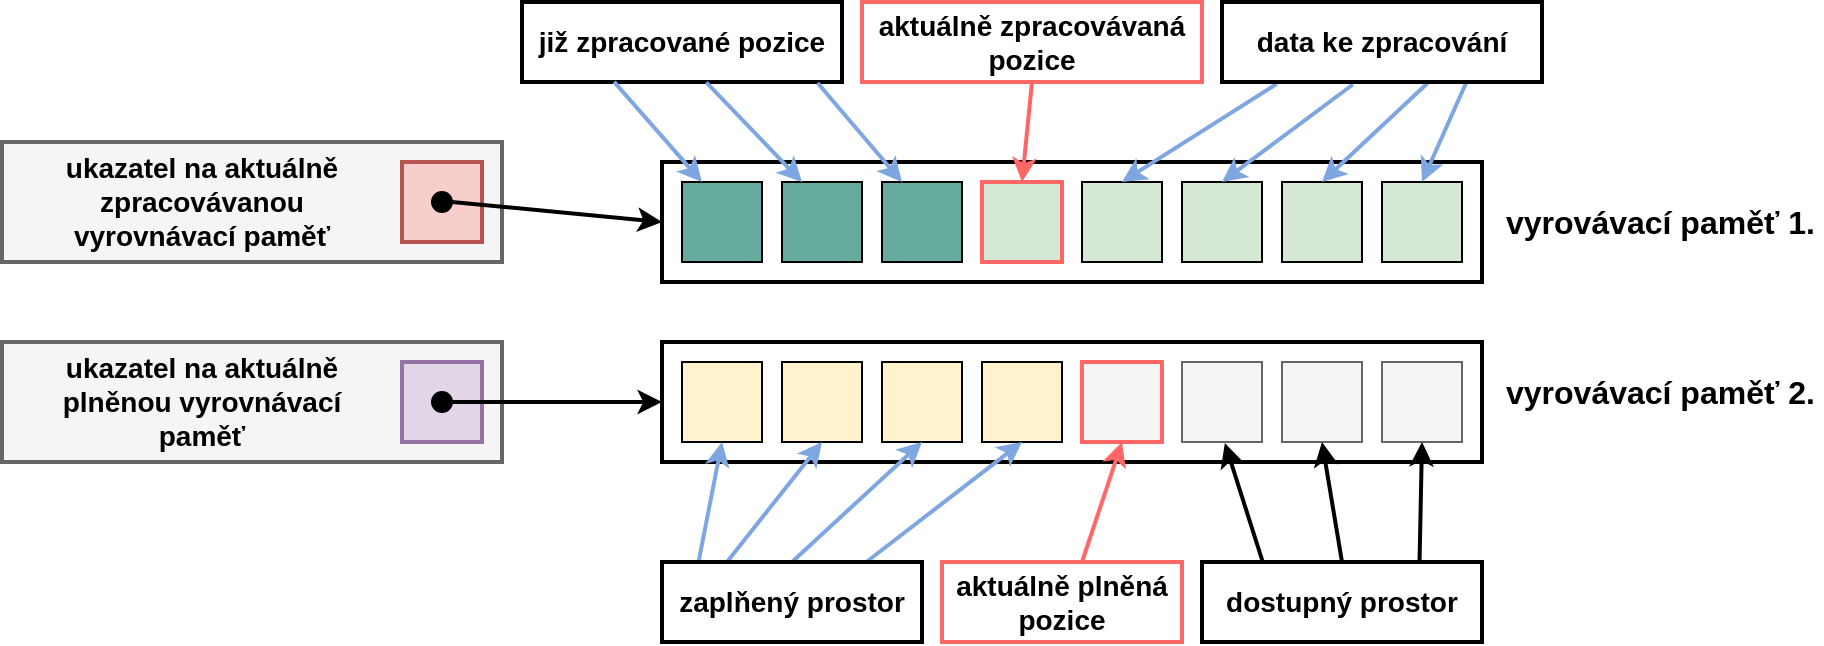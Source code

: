 <mxfile version="26.0.16">
  <diagram name="Page-1" id="yemK1RHiytBgeVTnCbib">
    <mxGraphModel dx="1195" dy="697" grid="1" gridSize="10" guides="1" tooltips="1" connect="1" arrows="1" fold="1" page="1" pageScale="1" pageWidth="1169" pageHeight="827" math="0" shadow="0">
      <root>
        <mxCell id="0" />
        <mxCell id="1" parent="0" />
        <mxCell id="b6AWBv6WjuST_QAyf0BA-1" value="" style="rounded=0;whiteSpace=wrap;html=1;strokeWidth=2;" parent="1" vertex="1">
          <mxGeometry x="350" y="160" width="160" height="40" as="geometry" />
        </mxCell>
        <mxCell id="b6AWBv6WjuST_QAyf0BA-2" value="" style="rounded=0;whiteSpace=wrap;html=1;strokeWidth=2;" parent="1" vertex="1">
          <mxGeometry x="420" y="330" width="410" height="60" as="geometry" />
        </mxCell>
        <mxCell id="b6AWBv6WjuST_QAyf0BA-3" value="" style="rounded=0;whiteSpace=wrap;html=1;fillColor=#fff2cc;strokeColor=#000000;strokeWidth=1;" parent="1" vertex="1">
          <mxGeometry x="430" y="340" width="40" height="40" as="geometry" />
        </mxCell>
        <mxCell id="b6AWBv6WjuST_QAyf0BA-4" value="" style="rounded=0;whiteSpace=wrap;html=1;fillColor=#fff2cc;strokeColor=#000000;" parent="1" vertex="1">
          <mxGeometry x="480" y="340" width="40" height="40" as="geometry" />
        </mxCell>
        <mxCell id="b6AWBv6WjuST_QAyf0BA-5" value="" style="rounded=0;whiteSpace=wrap;html=1;fillColor=#fff2cc;strokeColor=#000000;" parent="1" vertex="1">
          <mxGeometry x="530" y="340" width="40" height="40" as="geometry" />
        </mxCell>
        <mxCell id="b6AWBv6WjuST_QAyf0BA-6" value="" style="rounded=0;whiteSpace=wrap;html=1;fillColor=#fff2cc;strokeColor=#000000;" parent="1" vertex="1">
          <mxGeometry x="580" y="340" width="40" height="40" as="geometry" />
        </mxCell>
        <mxCell id="b6AWBv6WjuST_QAyf0BA-7" value="" style="rounded=0;whiteSpace=wrap;html=1;fillColor=#f5f5f5;strokeColor=#FF6666;fontColor=#333333;strokeWidth=2;" parent="1" vertex="1">
          <mxGeometry x="630" y="340" width="40" height="40" as="geometry" />
        </mxCell>
        <mxCell id="b6AWBv6WjuST_QAyf0BA-8" value="" style="rounded=0;whiteSpace=wrap;html=1;strokeWidth=2;" parent="1" vertex="1">
          <mxGeometry x="420" y="240" width="410" height="60" as="geometry" />
        </mxCell>
        <mxCell id="b6AWBv6WjuST_QAyf0BA-9" value="" style="rounded=0;whiteSpace=wrap;html=1;fillColor=#d5e8d4;strokeColor=#000000;" parent="1" vertex="1">
          <mxGeometry x="780" y="250" width="40" height="40" as="geometry" />
        </mxCell>
        <mxCell id="b6AWBv6WjuST_QAyf0BA-10" value="" style="rounded=0;whiteSpace=wrap;html=1;fillColor=#d5e8d4;strokeColor=#000000;" parent="1" vertex="1">
          <mxGeometry x="680" y="250" width="40" height="40" as="geometry" />
        </mxCell>
        <mxCell id="b6AWBv6WjuST_QAyf0BA-11" value="" style="rounded=0;whiteSpace=wrap;html=1;fillColor=#d5e8d4;strokeColor=#000000;" parent="1" vertex="1">
          <mxGeometry x="730" y="250" width="40" height="40" as="geometry" />
        </mxCell>
        <mxCell id="b6AWBv6WjuST_QAyf0BA-12" value="" style="rounded=0;whiteSpace=wrap;html=1;fillColor=#d5e8d4;strokeColor=#FF6666;strokeWidth=2;" parent="1" vertex="1">
          <mxGeometry x="580" y="250" width="40" height="40" as="geometry" />
        </mxCell>
        <mxCell id="b6AWBv6WjuST_QAyf0BA-13" value="" style="rounded=0;whiteSpace=wrap;html=1;fillColor=#d5e8d4;strokeColor=#000000;" parent="1" vertex="1">
          <mxGeometry x="630" y="250" width="40" height="40" as="geometry" />
        </mxCell>
        <mxCell id="b6AWBv6WjuST_QAyf0BA-14" value="" style="rounded=0;whiteSpace=wrap;html=1;fillColor=#67AB9F;strokeColor=#000000;" parent="1" vertex="1">
          <mxGeometry x="480" y="250" width="40" height="40" as="geometry" />
        </mxCell>
        <mxCell id="b6AWBv6WjuST_QAyf0BA-15" value="" style="rounded=0;whiteSpace=wrap;html=1;fillColor=#67AB9F;strokeColor=#000000;" parent="1" vertex="1">
          <mxGeometry x="530" y="250" width="40" height="40" as="geometry" />
        </mxCell>
        <mxCell id="b6AWBv6WjuST_QAyf0BA-16" value="" style="rounded=0;whiteSpace=wrap;html=1;fillColor=#67AB9F;strokeColor=#000000;strokeWidth=1;" parent="1" vertex="1">
          <mxGeometry x="430" y="250" width="40" height="40" as="geometry" />
        </mxCell>
        <mxCell id="b6AWBv6WjuST_QAyf0BA-17" value="" style="endArrow=classic;html=1;rounded=0;entryX=0.25;entryY=0;entryDx=0;entryDy=0;fillColor=#f8cecc;strokeColor=#7EA6E0;exitX=0.288;exitY=0.999;exitDx=0;exitDy=0;exitPerimeter=0;strokeWidth=2;" parent="1" source="b6AWBv6WjuST_QAyf0BA-20" target="b6AWBv6WjuST_QAyf0BA-16" edge="1">
          <mxGeometry width="50" height="50" relative="1" as="geometry">
            <mxPoint x="390" y="190" as="sourcePoint" />
            <mxPoint x="400" y="150" as="targetPoint" />
          </mxGeometry>
        </mxCell>
        <mxCell id="b6AWBv6WjuST_QAyf0BA-18" value="" style="endArrow=classic;html=1;rounded=0;entryX=0.25;entryY=0;entryDx=0;entryDy=0;fillColor=#f8cecc;strokeColor=#7EA6E0;exitX=0.576;exitY=1.005;exitDx=0;exitDy=0;exitPerimeter=0;strokeWidth=2;" parent="1" source="b6AWBv6WjuST_QAyf0BA-20" target="b6AWBv6WjuST_QAyf0BA-14" edge="1">
          <mxGeometry width="50" height="50" relative="1" as="geometry">
            <mxPoint x="410" y="190" as="sourcePoint" />
            <mxPoint x="450" y="250" as="targetPoint" />
          </mxGeometry>
        </mxCell>
        <mxCell id="b6AWBv6WjuST_QAyf0BA-19" value="" style="endArrow=classic;html=1;rounded=0;entryX=0.25;entryY=0;entryDx=0;entryDy=0;fillColor=#f8cecc;strokeColor=#7EA6E0;exitX=0.924;exitY=1.012;exitDx=0;exitDy=0;exitPerimeter=0;strokeWidth=2;" parent="1" source="b6AWBv6WjuST_QAyf0BA-20" edge="1">
          <mxGeometry width="50" height="50" relative="1" as="geometry">
            <mxPoint x="460" y="190" as="sourcePoint" />
            <mxPoint x="540" y="250" as="targetPoint" />
          </mxGeometry>
        </mxCell>
        <mxCell id="b6AWBv6WjuST_QAyf0BA-20" value="&lt;b&gt;&lt;font style=&quot;font-size: 14px;&quot;&gt;již zpracované pozice&lt;/font&gt;&lt;/b&gt;" style="text;html=1;align=center;verticalAlign=middle;whiteSpace=wrap;rounded=0;strokeWidth=2;" parent="1" vertex="1">
          <mxGeometry x="350" y="160" width="160" height="40" as="geometry" />
        </mxCell>
        <mxCell id="b6AWBv6WjuST_QAyf0BA-21" value="" style="endArrow=classic;html=1;rounded=0;entryX=0.5;entryY=0;entryDx=0;entryDy=0;fillColor=#dae8fc;strokeColor=#FF6666;exitX=0.5;exitY=1;exitDx=0;exitDy=0;strokeWidth=2;" parent="1" source="b6AWBv6WjuST_QAyf0BA-56" target="b6AWBv6WjuST_QAyf0BA-12" edge="1">
          <mxGeometry width="50" height="50" relative="1" as="geometry">
            <mxPoint x="600" y="210" as="sourcePoint" />
            <mxPoint x="590" y="300" as="targetPoint" />
          </mxGeometry>
        </mxCell>
        <mxCell id="b6AWBv6WjuST_QAyf0BA-22" value="" style="endArrow=classic;html=1;rounded=0;exitX=0.171;exitY=1.022;exitDx=0;exitDy=0;entryX=0.5;entryY=0;entryDx=0;entryDy=0;fillColor=#fff2cc;strokeColor=#7EA6E0;exitPerimeter=0;strokeWidth=2;" parent="1" source="b6AWBv6WjuST_QAyf0BA-26" target="b6AWBv6WjuST_QAyf0BA-13" edge="1">
          <mxGeometry width="50" height="50" relative="1" as="geometry">
            <mxPoint x="680.0" y="190" as="sourcePoint" />
            <mxPoint x="720" y="300" as="targetPoint" />
          </mxGeometry>
        </mxCell>
        <mxCell id="b6AWBv6WjuST_QAyf0BA-23" value="" style="endArrow=classic;html=1;rounded=0;exitX=0.409;exitY=1.031;exitDx=0;exitDy=0;entryX=0.5;entryY=0;entryDx=0;entryDy=0;fillColor=#fff2cc;strokeColor=#7EA6E0;exitPerimeter=0;strokeWidth=2;" parent="1" source="b6AWBv6WjuST_QAyf0BA-26" target="b6AWBv6WjuST_QAyf0BA-10" edge="1">
          <mxGeometry width="50" height="50" relative="1" as="geometry">
            <mxPoint x="701.42" y="191.38" as="sourcePoint" />
            <mxPoint x="720" y="300" as="targetPoint" />
          </mxGeometry>
        </mxCell>
        <mxCell id="b6AWBv6WjuST_QAyf0BA-24" value="" style="endArrow=classic;html=1;rounded=0;exitX=0.642;exitY=1.016;exitDx=0;exitDy=0;entryX=0.5;entryY=0;entryDx=0;entryDy=0;fillColor=#fff2cc;strokeColor=#7EA6E0;exitPerimeter=0;strokeWidth=2;" parent="1" source="b6AWBv6WjuST_QAyf0BA-26" target="b6AWBv6WjuST_QAyf0BA-11" edge="1">
          <mxGeometry width="50" height="50" relative="1" as="geometry">
            <mxPoint x="725" y="190" as="sourcePoint" />
            <mxPoint x="710" y="260" as="targetPoint" />
          </mxGeometry>
        </mxCell>
        <mxCell id="b6AWBv6WjuST_QAyf0BA-25" value="" style="endArrow=classic;html=1;rounded=0;exitX=0.764;exitY=1;exitDx=0;exitDy=0;entryX=0.5;entryY=0;entryDx=0;entryDy=0;fillColor=#fff2cc;strokeColor=#7EA6E0;exitPerimeter=0;strokeWidth=2;" parent="1" source="b6AWBv6WjuST_QAyf0BA-26" target="b6AWBv6WjuST_QAyf0BA-9" edge="1">
          <mxGeometry width="50" height="50" relative="1" as="geometry">
            <mxPoint x="770" y="190" as="sourcePoint" />
            <mxPoint x="760" y="260" as="targetPoint" />
          </mxGeometry>
        </mxCell>
        <mxCell id="b6AWBv6WjuST_QAyf0BA-26" value="&lt;font style=&quot;font-size: 14px;&quot;&gt;&lt;b style=&quot;&quot;&gt;data ke zpracování&lt;/b&gt;&lt;/font&gt;" style="rounded=0;whiteSpace=wrap;html=1;strokeColor=#000000;strokeWidth=2;" parent="1" vertex="1">
          <mxGeometry x="700" y="160" width="160" height="40" as="geometry" />
        </mxCell>
        <mxCell id="b6AWBv6WjuST_QAyf0BA-27" value="&lt;font style=&quot;font-size: 16px;&quot;&gt;&lt;b style=&quot;&quot;&gt;vyrovávací paměť 1.&lt;/b&gt;&lt;/font&gt;" style="text;html=1;align=left;verticalAlign=middle;whiteSpace=wrap;rounded=0;" parent="1" vertex="1">
          <mxGeometry x="840" y="255" width="160" height="30" as="geometry" />
        </mxCell>
        <mxCell id="b6AWBv6WjuST_QAyf0BA-28" value="&lt;font style=&quot;font-size: 16px;&quot;&gt;&lt;b style=&quot;&quot;&gt;vyrovávací paměť 2.&lt;/b&gt;&lt;/font&gt;" style="text;html=1;align=left;verticalAlign=middle;whiteSpace=wrap;rounded=0;" parent="1" vertex="1">
          <mxGeometry x="840" y="340" width="160" height="30" as="geometry" />
        </mxCell>
        <mxCell id="b6AWBv6WjuST_QAyf0BA-29" value="" style="rounded=0;whiteSpace=wrap;html=1;fillColor=#f5f5f5;fontColor=#333333;strokeColor=#666666;strokeWidth=2;" parent="1" vertex="1">
          <mxGeometry x="90" y="330" width="250" height="60" as="geometry" />
        </mxCell>
        <mxCell id="b6AWBv6WjuST_QAyf0BA-30" value="&lt;b&gt;&lt;font style=&quot;font-size: 14px;&quot;&gt;ukazatel na aktuálně plněnou vyrovnávací paměť&lt;/font&gt;&lt;/b&gt;" style="text;html=1;align=center;verticalAlign=middle;whiteSpace=wrap;rounded=0;" parent="1" vertex="1">
          <mxGeometry x="100" y="330" width="180" height="60" as="geometry" />
        </mxCell>
        <mxCell id="b6AWBv6WjuST_QAyf0BA-31" value="" style="rounded=0;whiteSpace=wrap;html=1;fillColor=#e1d5e7;strokeColor=#9673a6;strokeWidth=2;" parent="1" vertex="1">
          <mxGeometry x="290" y="340" width="40" height="40" as="geometry" />
        </mxCell>
        <mxCell id="b6AWBv6WjuST_QAyf0BA-32" value="" style="endArrow=classic;html=1;rounded=0;exitX=1;exitY=0.5;exitDx=0;exitDy=0;entryX=0;entryY=0.5;entryDx=0;entryDy=0;strokeWidth=2;" parent="1" source="b6AWBv6WjuST_QAyf0BA-33" target="b6AWBv6WjuST_QAyf0BA-2" edge="1">
          <mxGeometry width="50" height="50" relative="1" as="geometry">
            <mxPoint x="290" y="380" as="sourcePoint" />
            <mxPoint x="300" y="342" as="targetPoint" />
          </mxGeometry>
        </mxCell>
        <mxCell id="b6AWBv6WjuST_QAyf0BA-33" value="" style="ellipse;whiteSpace=wrap;html=1;aspect=fixed;fillColor=#000000;" parent="1" vertex="1">
          <mxGeometry x="305" y="355" width="10" height="10" as="geometry" />
        </mxCell>
        <mxCell id="b6AWBv6WjuST_QAyf0BA-34" value="" style="rounded=0;whiteSpace=wrap;html=1;fillColor=#f5f5f5;fontColor=#333333;strokeColor=#666666;strokeWidth=2;" parent="1" vertex="1">
          <mxGeometry x="90" y="230" width="250" height="60" as="geometry" />
        </mxCell>
        <mxCell id="b6AWBv6WjuST_QAyf0BA-35" value="&lt;b&gt;&lt;font style=&quot;font-size: 14px;&quot;&gt;ukazatel na aktuálně zpracovávanou vyrovnávací paměť&lt;/font&gt;&lt;/b&gt;" style="text;html=1;align=center;verticalAlign=middle;whiteSpace=wrap;rounded=0;" parent="1" vertex="1">
          <mxGeometry x="100" y="230" width="180" height="60" as="geometry" />
        </mxCell>
        <mxCell id="b6AWBv6WjuST_QAyf0BA-36" value="" style="rounded=0;whiteSpace=wrap;html=1;fillColor=#f8cecc;strokeColor=#b85450;strokeWidth=2;" parent="1" vertex="1">
          <mxGeometry x="290" y="240" width="40" height="40" as="geometry" />
        </mxCell>
        <mxCell id="b6AWBv6WjuST_QAyf0BA-37" value="" style="ellipse;whiteSpace=wrap;html=1;aspect=fixed;fillColor=#000000;" parent="1" vertex="1">
          <mxGeometry x="305" y="255" width="10" height="10" as="geometry" />
        </mxCell>
        <mxCell id="b6AWBv6WjuST_QAyf0BA-38" value="" style="endArrow=classic;html=1;rounded=0;exitX=1;exitY=0.5;exitDx=0;exitDy=0;entryX=0;entryY=0.5;entryDx=0;entryDy=0;strokeWidth=2;" parent="1" source="b6AWBv6WjuST_QAyf0BA-37" target="b6AWBv6WjuST_QAyf0BA-8" edge="1">
          <mxGeometry width="50" height="50" relative="1" as="geometry">
            <mxPoint x="190" y="290" as="sourcePoint" />
            <mxPoint x="380" y="250" as="targetPoint" />
          </mxGeometry>
        </mxCell>
        <mxCell id="b6AWBv6WjuST_QAyf0BA-39" value="" style="rounded=0;whiteSpace=wrap;html=1;fillColor=#f5f5f5;strokeColor=#666666;fontColor=#333333;" parent="1" vertex="1">
          <mxGeometry x="680" y="340" width="40" height="40" as="geometry" />
        </mxCell>
        <mxCell id="b6AWBv6WjuST_QAyf0BA-40" value="" style="rounded=0;whiteSpace=wrap;html=1;fillColor=#f5f5f5;strokeColor=#666666;fontColor=#333333;" parent="1" vertex="1">
          <mxGeometry x="730" y="340" width="40" height="40" as="geometry" />
        </mxCell>
        <mxCell id="b6AWBv6WjuST_QAyf0BA-41" value="" style="rounded=0;whiteSpace=wrap;html=1;fillColor=#f5f5f5;strokeColor=#666666;fontColor=#333333;" parent="1" vertex="1">
          <mxGeometry x="780" y="340" width="40" height="40" as="geometry" />
        </mxCell>
        <mxCell id="b6AWBv6WjuST_QAyf0BA-42" value="" style="endArrow=classic;html=1;rounded=0;entryX=0.5;entryY=1;entryDx=0;entryDy=0;fillColor=#f8cecc;strokeColor=#7EA6E0;exitX=0.142;exitY=-0.023;exitDx=0;exitDy=0;exitPerimeter=0;strokeWidth=2;" parent="1" source="b6AWBv6WjuST_QAyf0BA-47" target="b6AWBv6WjuST_QAyf0BA-3" edge="1">
          <mxGeometry width="50" height="50" relative="1" as="geometry">
            <mxPoint x="470" y="440" as="sourcePoint" />
            <mxPoint x="455" y="460" as="targetPoint" />
          </mxGeometry>
        </mxCell>
        <mxCell id="b6AWBv6WjuST_QAyf0BA-43" value="" style="endArrow=classic;html=1;rounded=0;entryX=0.5;entryY=1;entryDx=0;entryDy=0;fillColor=#f8cecc;strokeColor=#7EA6E0;exitX=0.25;exitY=0;exitDx=0;exitDy=0;strokeWidth=2;" parent="1" source="b6AWBv6WjuST_QAyf0BA-47" edge="1">
          <mxGeometry width="50" height="50" relative="1" as="geometry">
            <mxPoint x="510" y="440" as="sourcePoint" />
            <mxPoint x="500" y="380" as="targetPoint" />
          </mxGeometry>
        </mxCell>
        <mxCell id="b6AWBv6WjuST_QAyf0BA-44" value="" style="endArrow=classic;html=1;rounded=0;entryX=0.5;entryY=1;entryDx=0;entryDy=0;fillColor=#f8cecc;strokeColor=#7EA6E0;exitX=0.5;exitY=0;exitDx=0;exitDy=0;strokeWidth=2;" parent="1" source="b6AWBv6WjuST_QAyf0BA-47" edge="1">
          <mxGeometry width="50" height="50" relative="1" as="geometry">
            <mxPoint x="530" y="440" as="sourcePoint" />
            <mxPoint x="550" y="380" as="targetPoint" />
          </mxGeometry>
        </mxCell>
        <mxCell id="b6AWBv6WjuST_QAyf0BA-45" value="" style="endArrow=classic;html=1;rounded=0;entryX=0.5;entryY=1;entryDx=0;entryDy=0;fillColor=#f8cecc;strokeColor=#7EA6E0;exitX=0.786;exitY=0;exitDx=0;exitDy=0;exitPerimeter=0;strokeWidth=2;" parent="1" source="b6AWBv6WjuST_QAyf0BA-47" target="b6AWBv6WjuST_QAyf0BA-6" edge="1">
          <mxGeometry width="50" height="50" relative="1" as="geometry">
            <mxPoint x="570" y="440" as="sourcePoint" />
            <mxPoint x="605" y="380" as="targetPoint" />
          </mxGeometry>
        </mxCell>
        <mxCell id="b6AWBv6WjuST_QAyf0BA-46" value="" style="rounded=0;whiteSpace=wrap;html=1;strokeWidth=2;" parent="1" vertex="1">
          <mxGeometry x="420" y="440" width="130" height="40" as="geometry" />
        </mxCell>
        <mxCell id="b6AWBv6WjuST_QAyf0BA-47" value="&lt;b&gt;&lt;font style=&quot;font-size: 14px;&quot;&gt;zaplňený prostor&lt;/font&gt;&lt;/b&gt;" style="text;html=1;align=center;verticalAlign=middle;whiteSpace=wrap;rounded=0;" parent="1" vertex="1">
          <mxGeometry x="420" y="440" width="130" height="40" as="geometry" />
        </mxCell>
        <mxCell id="b6AWBv6WjuST_QAyf0BA-48" value="" style="rounded=0;whiteSpace=wrap;html=1;strokeWidth=2;" parent="1" vertex="1">
          <mxGeometry x="690" y="440" width="140" height="40" as="geometry" />
        </mxCell>
        <mxCell id="b6AWBv6WjuST_QAyf0BA-49" value="&lt;b&gt;&lt;font style=&quot;font-size: 14px;&quot;&gt;dostupný prostor&lt;/font&gt;&lt;/b&gt;" style="text;html=1;align=center;verticalAlign=middle;whiteSpace=wrap;rounded=0;" parent="1" vertex="1">
          <mxGeometry x="690" y="440" width="140" height="40" as="geometry" />
        </mxCell>
        <mxCell id="b6AWBv6WjuST_QAyf0BA-50" value="" style="endArrow=classic;html=1;rounded=0;entryX=0.5;entryY=1;entryDx=0;entryDy=0;strokeColor=#FF6666;strokeWidth=2;" parent="1" target="b6AWBv6WjuST_QAyf0BA-7" edge="1">
          <mxGeometry width="50" height="50" relative="1" as="geometry">
            <mxPoint x="630" y="440" as="sourcePoint" />
            <mxPoint x="700" y="440" as="targetPoint" />
          </mxGeometry>
        </mxCell>
        <mxCell id="b6AWBv6WjuST_QAyf0BA-51" value="" style="endArrow=classic;html=1;rounded=0;entryX=0.536;entryY=1.013;entryDx=0;entryDy=0;entryPerimeter=0;exitX=0.215;exitY=-0.022;exitDx=0;exitDy=0;exitPerimeter=0;strokeWidth=2;" parent="1" source="b6AWBv6WjuST_QAyf0BA-49" target="b6AWBv6WjuST_QAyf0BA-39" edge="1">
          <mxGeometry width="50" height="50" relative="1" as="geometry">
            <mxPoint x="660" y="470" as="sourcePoint" />
            <mxPoint x="710" y="420" as="targetPoint" />
          </mxGeometry>
        </mxCell>
        <mxCell id="b6AWBv6WjuST_QAyf0BA-52" value="" style="endArrow=classic;html=1;rounded=0;entryX=0.5;entryY=1;entryDx=0;entryDy=0;exitX=0.5;exitY=0;exitDx=0;exitDy=0;strokeWidth=2;" parent="1" source="b6AWBv6WjuST_QAyf0BA-49" target="b6AWBv6WjuST_QAyf0BA-40" edge="1">
          <mxGeometry width="50" height="50" relative="1" as="geometry">
            <mxPoint x="699" y="450" as="sourcePoint" />
            <mxPoint x="711" y="391" as="targetPoint" />
          </mxGeometry>
        </mxCell>
        <mxCell id="b6AWBv6WjuST_QAyf0BA-53" value="" style="endArrow=classic;html=1;rounded=0;exitX=0.777;exitY=-0.017;exitDx=0;exitDy=0;exitPerimeter=0;entryX=0.5;entryY=1;entryDx=0;entryDy=0;strokeWidth=2;" parent="1" source="b6AWBv6WjuST_QAyf0BA-49" target="b6AWBv6WjuST_QAyf0BA-41" edge="1">
          <mxGeometry width="50" height="50" relative="1" as="geometry">
            <mxPoint x="760" y="450" as="sourcePoint" />
            <mxPoint x="810" y="400" as="targetPoint" />
          </mxGeometry>
        </mxCell>
        <mxCell id="b6AWBv6WjuST_QAyf0BA-54" value="" style="rounded=0;whiteSpace=wrap;html=1;strokeColor=#FF6666;strokeWidth=2;" parent="1" vertex="1">
          <mxGeometry x="560" y="440" width="120" height="40" as="geometry" />
        </mxCell>
        <mxCell id="b6AWBv6WjuST_QAyf0BA-55" value="&lt;b&gt;&lt;font style=&quot;font-size: 14px;&quot;&gt;aktuálně plněná&lt;/font&gt;&lt;/b&gt;&lt;div&gt;&lt;b&gt;&lt;font style=&quot;font-size: 14px;&quot;&gt;pozice&lt;/font&gt;&lt;/b&gt;&lt;/div&gt;" style="text;html=1;align=center;verticalAlign=middle;whiteSpace=wrap;rounded=0;" parent="1" vertex="1">
          <mxGeometry x="560" y="440" width="120" height="40" as="geometry" />
        </mxCell>
        <mxCell id="b6AWBv6WjuST_QAyf0BA-56" value="" style="rounded=0;whiteSpace=wrap;html=1;strokeColor=#FF6666;strokeWidth=2;" parent="1" vertex="1">
          <mxGeometry x="520" y="160" width="170" height="40" as="geometry" />
        </mxCell>
        <mxCell id="b6AWBv6WjuST_QAyf0BA-57" value="&lt;font style=&quot;font-size: 14px;&quot;&gt;&lt;b style=&quot;&quot;&gt;aktuálně zpracovávaná&lt;/b&gt;&lt;/font&gt;&lt;div&gt;&lt;font style=&quot;font-size: 14px;&quot;&gt;&lt;b style=&quot;&quot;&gt;pozice&lt;/b&gt;&lt;/font&gt;&lt;/div&gt;" style="text;html=1;align=center;verticalAlign=middle;whiteSpace=wrap;rounded=0;" parent="1" vertex="1">
          <mxGeometry x="520" y="160" width="170" height="40" as="geometry" />
        </mxCell>
      </root>
    </mxGraphModel>
  </diagram>
</mxfile>
